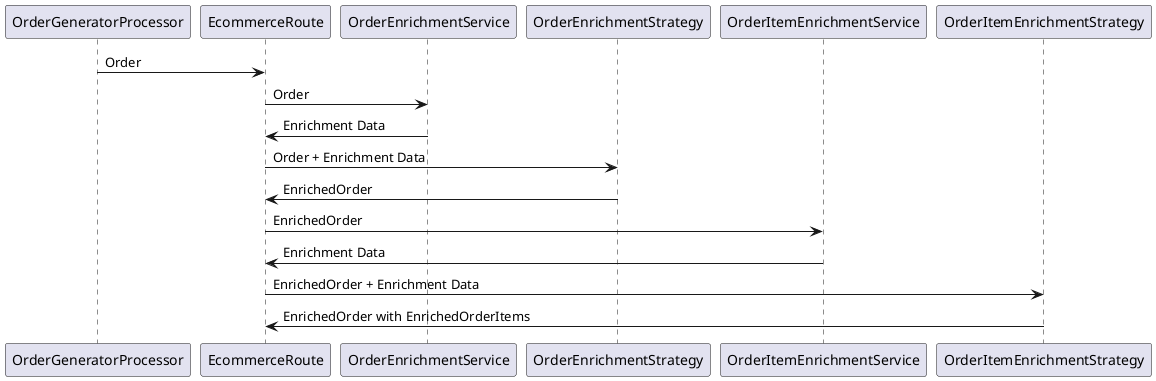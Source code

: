 @startuml
OrderGeneratorProcessor -> EcommerceRoute: Order
EcommerceRoute -> OrderEnrichmentService: Order
OrderEnrichmentService -> EcommerceRoute: Enrichment Data
EcommerceRoute -> OrderEnrichmentStrategy: Order + Enrichment Data
OrderEnrichmentStrategy -> EcommerceRoute: EnrichedOrder
EcommerceRoute -> OrderItemEnrichmentService: EnrichedOrder
OrderItemEnrichmentService -> EcommerceRoute: Enrichment Data
EcommerceRoute -> OrderItemEnrichmentStrategy: EnrichedOrder + Enrichment Data
OrderItemEnrichmentStrategy -> EcommerceRoute: EnrichedOrder with EnrichedOrderItems
@enduml